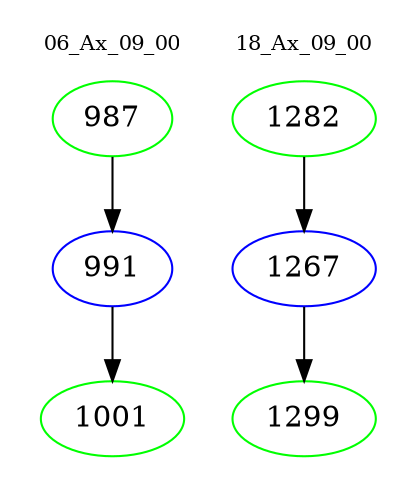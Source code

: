 digraph{
subgraph cluster_0 {
color = white
label = "06_Ax_09_00";
fontsize=10;
T0_987 [label="987", color="green"]
T0_987 -> T0_991 [color="black"]
T0_991 [label="991", color="blue"]
T0_991 -> T0_1001 [color="black"]
T0_1001 [label="1001", color="green"]
}
subgraph cluster_1 {
color = white
label = "18_Ax_09_00";
fontsize=10;
T1_1282 [label="1282", color="green"]
T1_1282 -> T1_1267 [color="black"]
T1_1267 [label="1267", color="blue"]
T1_1267 -> T1_1299 [color="black"]
T1_1299 [label="1299", color="green"]
}
}
